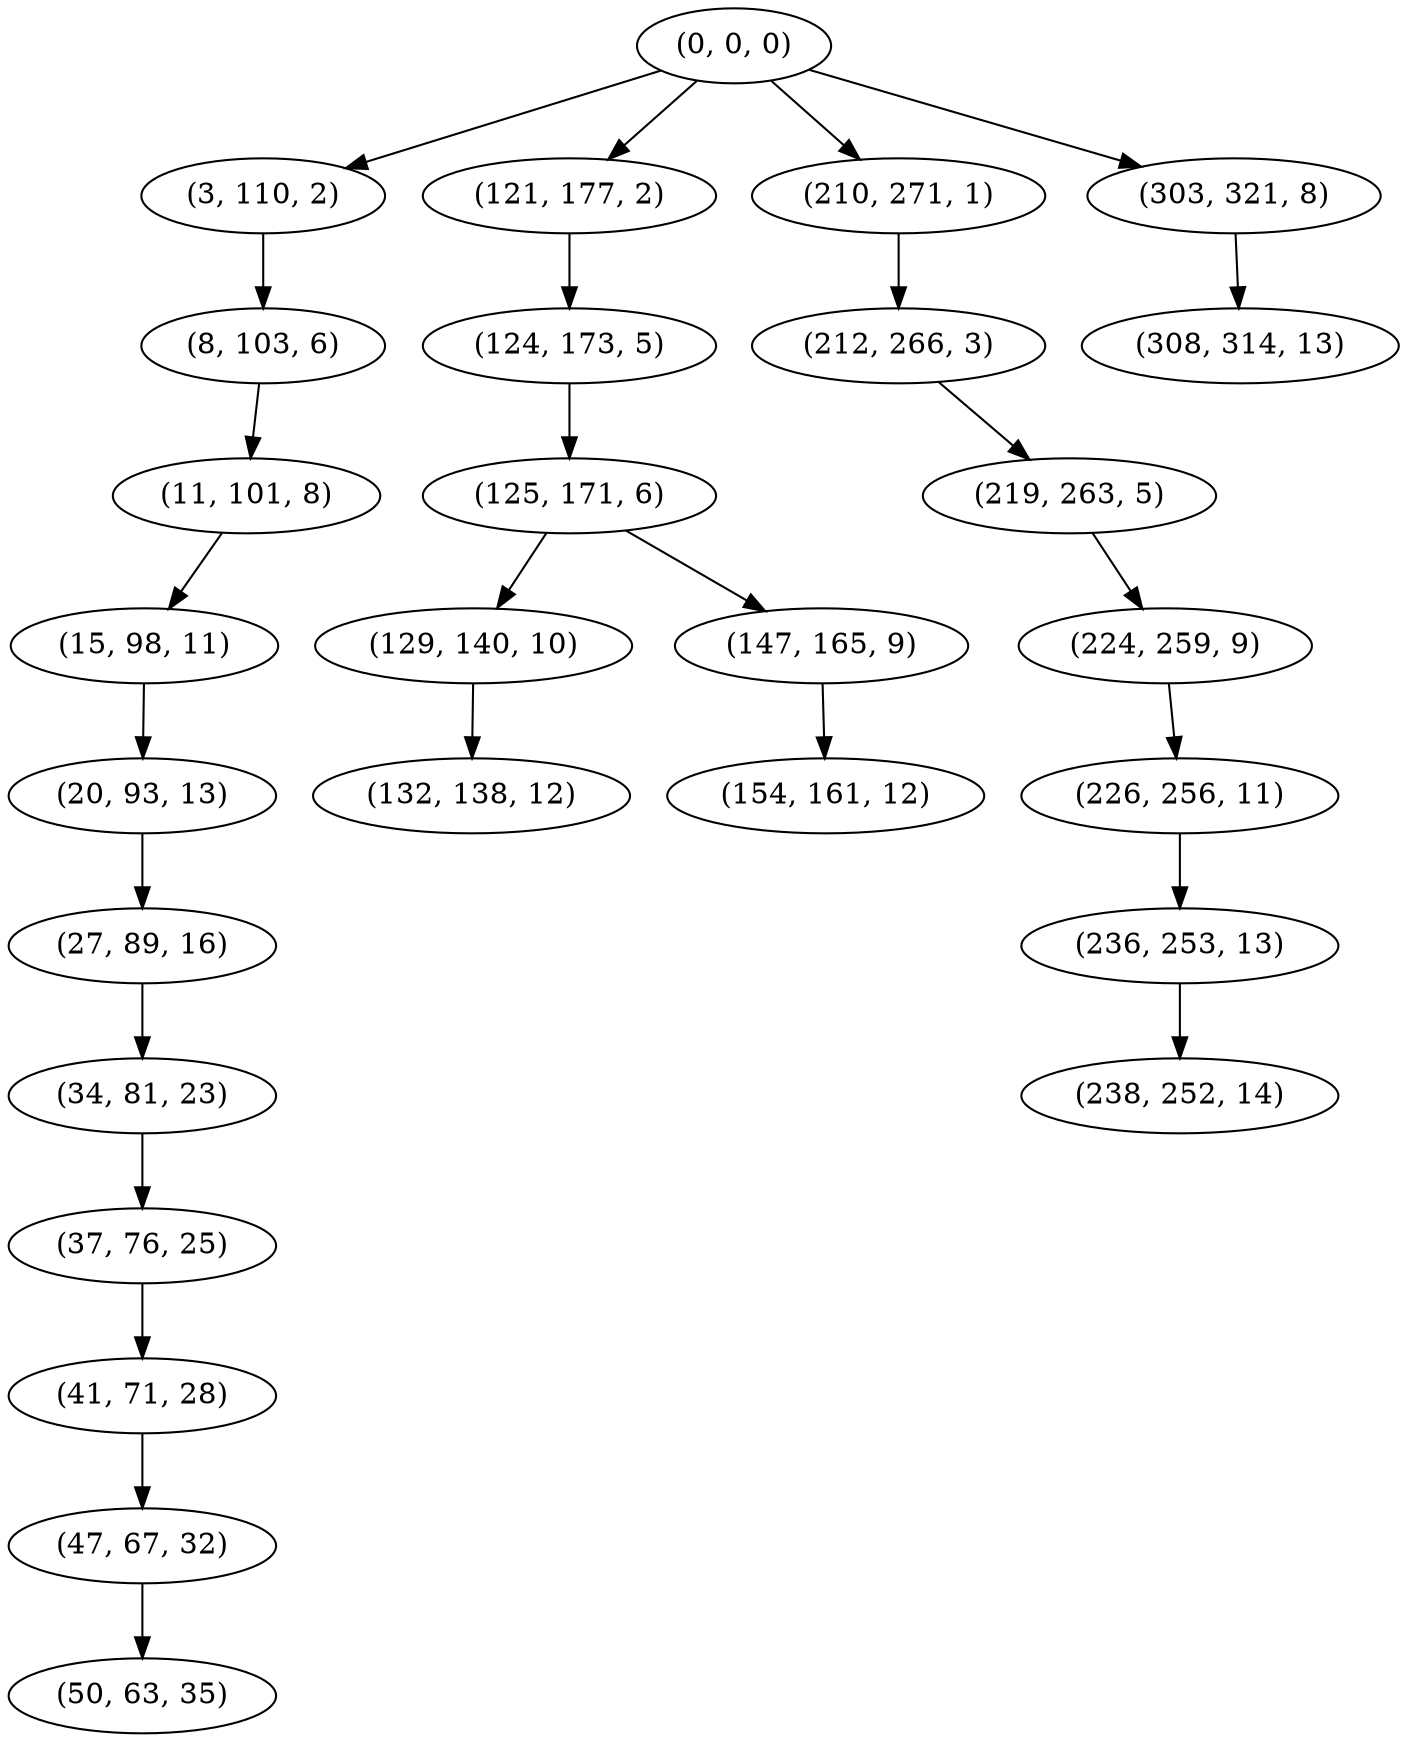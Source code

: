 digraph tree {
    "(0, 0, 0)";
    "(3, 110, 2)";
    "(8, 103, 6)";
    "(11, 101, 8)";
    "(15, 98, 11)";
    "(20, 93, 13)";
    "(27, 89, 16)";
    "(34, 81, 23)";
    "(37, 76, 25)";
    "(41, 71, 28)";
    "(47, 67, 32)";
    "(50, 63, 35)";
    "(121, 177, 2)";
    "(124, 173, 5)";
    "(125, 171, 6)";
    "(129, 140, 10)";
    "(132, 138, 12)";
    "(147, 165, 9)";
    "(154, 161, 12)";
    "(210, 271, 1)";
    "(212, 266, 3)";
    "(219, 263, 5)";
    "(224, 259, 9)";
    "(226, 256, 11)";
    "(236, 253, 13)";
    "(238, 252, 14)";
    "(303, 321, 8)";
    "(308, 314, 13)";
    "(0, 0, 0)" -> "(3, 110, 2)";
    "(0, 0, 0)" -> "(121, 177, 2)";
    "(0, 0, 0)" -> "(210, 271, 1)";
    "(0, 0, 0)" -> "(303, 321, 8)";
    "(3, 110, 2)" -> "(8, 103, 6)";
    "(8, 103, 6)" -> "(11, 101, 8)";
    "(11, 101, 8)" -> "(15, 98, 11)";
    "(15, 98, 11)" -> "(20, 93, 13)";
    "(20, 93, 13)" -> "(27, 89, 16)";
    "(27, 89, 16)" -> "(34, 81, 23)";
    "(34, 81, 23)" -> "(37, 76, 25)";
    "(37, 76, 25)" -> "(41, 71, 28)";
    "(41, 71, 28)" -> "(47, 67, 32)";
    "(47, 67, 32)" -> "(50, 63, 35)";
    "(121, 177, 2)" -> "(124, 173, 5)";
    "(124, 173, 5)" -> "(125, 171, 6)";
    "(125, 171, 6)" -> "(129, 140, 10)";
    "(125, 171, 6)" -> "(147, 165, 9)";
    "(129, 140, 10)" -> "(132, 138, 12)";
    "(147, 165, 9)" -> "(154, 161, 12)";
    "(210, 271, 1)" -> "(212, 266, 3)";
    "(212, 266, 3)" -> "(219, 263, 5)";
    "(219, 263, 5)" -> "(224, 259, 9)";
    "(224, 259, 9)" -> "(226, 256, 11)";
    "(226, 256, 11)" -> "(236, 253, 13)";
    "(236, 253, 13)" -> "(238, 252, 14)";
    "(303, 321, 8)" -> "(308, 314, 13)";
}
